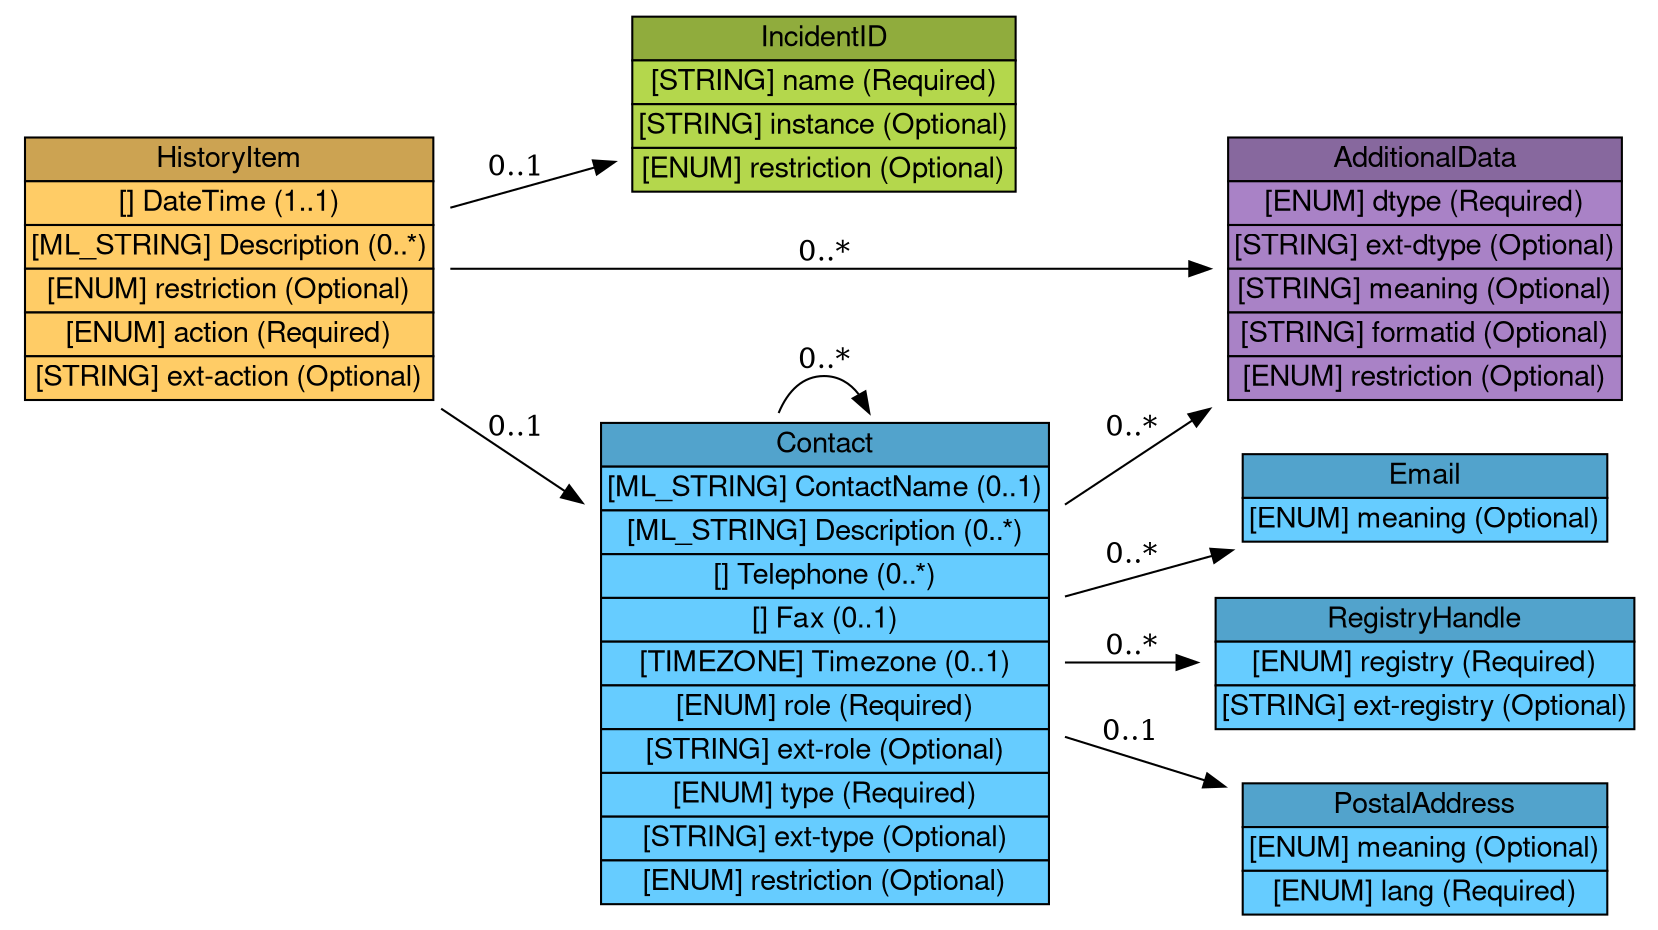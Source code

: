 digraph HistoryItem {
	graph [bb="0,0,775,483",
		rankdir=LR
	];
	node [label="\N"];
	HistoryItem	 [height=1.8611,
		label=<<table BORDER="0" CELLBORDER="1" CELLSPACING="0"> <tr> <td BGCOLOR="#cca352" HREF="/idmef_parser/IODEFv1/HistoryItem.html" TITLE="The HistoryItem class is an entry in the History (Section 3.11) log that documents a particular action or event that occurred in the course of handling the incident. The details of the entry are a free-form description, but each can be categorized with the type attribute. "><FONT FACE="Nimbus Sans L">HistoryItem</FONT></td> </tr>" %<tr><td BGCOLOR="#FFCC66"  HREF="/idmef_parser/IODEFv1/HistoryItem.html" TITLE="Timestamp of this entry in the history log (e.g., when the action described in the Description was taken)."><FONT FACE="Nimbus Sans L">[] DateTime (1..1)</FONT></td></tr>%<tr><td BGCOLOR="#FFCC66"  HREF="/idmef_parser/IODEFv1/HistoryItem.html" TITLE="A free-form textual description of the action or event."><FONT FACE="Nimbus Sans L">[ML_STRING] Description (0..*)</FONT></td></tr>%<tr><td BGCOLOR="#FFCC66"  HREF="/idmef_parser/IODEFv1/HistoryItem.html" TITLE="This attribute has been defined in Section 3.2."><FONT FACE="Nimbus Sans L">[ENUM] restriction (Optional)</FONT></td></tr>%<tr><td BGCOLOR="#FFCC66"  HREF="/idmef_parser/IODEFv1/HistoryItem.html" TITLE="Classifies a performed action or occurrence documented in this history log entry.  As activity will likely have been instigated either through a previously conveyed expectation or internal investigation, this attribute is identical to the category attribute of the Expectation class.  The difference is only one of tense.  When an action is in this class, it has been completed.  See Section 3.13."><FONT FACE="Nimbus Sans L">[ENUM] action (Required)</FONT></td></tr>%<tr><td BGCOLOR="#FFCC66"  HREF="/idmef_parser/IODEFv1/HistoryItem.html" TITLE="A means by which to extend the action attribute.  See Section 5.1."><FONT FACE="Nimbus Sans L">[STRING] ext-action (Optional)</FONT></td></tr>%</table>>,
		pos="106,220",
		shape=plaintext,
		width=2.9444];
	IncidentID	 [height=1.2778,
		label=<<table BORDER="0" CELLBORDER="1" CELLSPACING="0"> <tr> <td BGCOLOR="#90ac3d" HREF="/idmef_parser/IODEFv1/IncidentID.html" TITLE="The IncidentID class represents an incident tracking number that is unique in the context of the CSIRT and identifies the activity characterized in an IODEF Document. This identifier would serve as an index into the CSIRT incident handling system. The combination of the name attribute and the string in the element content MUST be a globally unique identifier describing the activity. Documents generated by a given CSIRT MUST NOT reuse the same value unless they are referencing the same incident. "><FONT FACE="Nimbus Sans L">IncidentID</FONT></td> </tr>" %<tr><td BGCOLOR="#b4d74c"  HREF="/idmef_parser/IODEFv1/IncidentID.html" TITLE="An identifier describing the CSIRT that created the document.  In order to have a globally unique CSIRT name, the fully qualified domain name associated with the CSIRT MUST be used."><FONT FACE="Nimbus Sans L">[STRING] name (Required)</FONT></td></tr>%<tr><td BGCOLOR="#b4d74c"  HREF="/idmef_parser/IODEFv1/IncidentID.html" TITLE="An identifier referencing a subset of the named incident."><FONT FACE="Nimbus Sans L">[STRING] instance (Optional)</FONT></td></tr>%<tr><td BGCOLOR="#b4d74c"  HREF="/idmef_parser/IODEFv1/IncidentID.html" TITLE="This attribute has been defined in Section 3.2."><FONT FACE="Nimbus Sans L">[ENUM] restriction (Optional)</FONT></td></tr>%</table>>,
		pos="386,437",
		shape=plaintext,
		width=2.7639];
	HistoryItem -> IncidentID	 [label="0..1",
		lp="241.5,374.5",
		pos="e,286.32,391.94 164.71,287.18 194.44,318.58 232.37,354.93 271,382 273.14,383.5 275.33,384.98 277.56,386.44"];
	Contact	 [height=3.3194,
		label=<<table BORDER="0" CELLBORDER="1" CELLSPACING="0"> <tr> <td BGCOLOR="#52a3cc" HREF="/idmef_parser/IODEFv1/Contact.html" TITLE="The Contact class describes contact information for organizations and personnel involved in the incident. This class allows for the naming of the involved party, specifying contact information for them, and identifying their role in the incident. "><FONT FACE="Nimbus Sans L">Contact</FONT></td> </tr>" %<tr><td BGCOLOR="#66CCFF"  HREF="/idmef_parser/IODEFv1/Contact.html" TITLE="The name of the contact.  The contact may either be an organization or a person.  The type attribute disambiguates the semantics."><FONT FACE="Nimbus Sans L">[ML_STRING] ContactName (0..1)</FONT></td></tr>%<tr><td BGCOLOR="#66CCFF"  HREF="/idmef_parser/IODEFv1/Contact.html" TITLE="A free-form description of this contact.  In the case of a person, this is often the organizational title of the individual."><FONT FACE="Nimbus Sans L">[ML_STRING] Description (0..*)</FONT></td></tr>%<tr><td BGCOLOR="#66CCFF"  HREF="/idmef_parser/IODEFv1/Contact.html" TITLE="The telephone number of the contact."><FONT FACE="Nimbus Sans L">[] Telephone (0..*)</FONT></td></tr>%<tr><td BGCOLOR="#66CCFF"  HREF="/idmef_parser/IODEFv1/Contact.html" TITLE="The facsimile telephone number of the contact."><FONT FACE="Nimbus Sans L">[] Fax (0..1)</FONT></td></tr>%<tr><td BGCOLOR="#66CCFF"  HREF="/idmef_parser/IODEFv1/Contact.html" TITLE="The timezone in which the contact resides formatted according to Section 2.9."><FONT FACE="Nimbus Sans L">[TIMEZONE] Timezone (0..1)</FONT></td></tr>%<tr><td BGCOLOR="#66CCFF"  HREF="/idmef_parser/IODEFv1/Contact.html" TITLE="Indicates the role the contact fulfills.  This attribute is defined as an enumerated list:"><FONT FACE="Nimbus Sans L">[ENUM] role (Required)</FONT></td></tr>%<tr><td BGCOLOR="#66CCFF"  HREF="/idmef_parser/IODEFv1/Contact.html" TITLE="A means by which to extend the role attribute. See Section 5.1."><FONT FACE="Nimbus Sans L">[STRING] ext-role (Optional)</FONT></td></tr>%<tr><td BGCOLOR="#66CCFF"  HREF="/idmef_parser/IODEFv1/Contact.html" TITLE="Indicates the type of contact being described. This attribute is defined as an enumerated list:"><FONT FACE="Nimbus Sans L">[ENUM] type (Required)</FONT></td></tr>%<tr><td BGCOLOR="#66CCFF"  HREF="/idmef_parser/IODEFv1/Contact.html" TITLE="A means by which to extend the type attribute. See Section 5.1."><FONT FACE="Nimbus Sans L">[STRING] ext-type (Optional)</FONT></td></tr>%<tr><td BGCOLOR="#66CCFF"  HREF="/idmef_parser/IODEFv1/Contact.html" TITLE="This attribute is defined in Section 3.2."><FONT FACE="Nimbus Sans L">[ENUM] restriction (Optional)</FONT></td></tr>%</table>>,
		pos="386,220",
		shape=plaintext,
		width=3.1944];
	HistoryItem -> Contact	 [label="0..1",
		lp="241.5,227.5",
		pos="e,270.94,220 212.26,220 228.14,220 244.64,220 260.88,220"];
	AdditionalData	 [height=1.8611,
		label=<<table BORDER="0" CELLBORDER="1" CELLSPACING="0"> <tr> <td BGCOLOR="#87689e" HREF="/idmef_parser/IODEFv1/AdditionalData.html" TITLE="The AdditionalData class serves as an extension mechanism for information not otherwise represented in the data model. For relatively simple information, atomic data types (e.g., integers, strings) are provided with a mechanism to annotate their meaning. The class can also be used to extend the data model (and the associated Schema) to support proprietary extensions by encapsulating entire XML documents conforming to another Schema (e.g., IDMEF). A detailed discussion for extending the data model and the schema can be found in Section 5. "><FONT FACE="Nimbus Sans L">AdditionalData</FONT></td> </tr>" %<tr><td BGCOLOR="#a982c6"  HREF="/idmef_parser/IODEFv1/AdditionalData.html" TITLE="The data type of the element content.  The permitted values for this attribute are shown below.  The default value is &quot;string&quot;."><FONT FACE="Nimbus Sans L">[ENUM] dtype (Required)</FONT></td></tr>%<tr><td BGCOLOR="#a982c6"  HREF="/idmef_parser/IODEFv1/AdditionalData.html" TITLE="A means by which to extend the dtype attribute.  See Section 5.1."><FONT FACE="Nimbus Sans L">[STRING] ext-dtype (Optional)</FONT></td></tr>%<tr><td BGCOLOR="#a982c6"  HREF="/idmef_parser/IODEFv1/AdditionalData.html" TITLE="A free-form description of the element content."><FONT FACE="Nimbus Sans L">[STRING] meaning (Optional)</FONT></td></tr>%<tr><td BGCOLOR="#a982c6"  HREF="/idmef_parser/IODEFv1/AdditionalData.html" TITLE="An identifier referencing the format and semantics of the element content."><FONT FACE="Nimbus Sans L">[STRING] formatid (Optional)</FONT></td></tr>%<tr><td BGCOLOR="#a982c6"  HREF="/idmef_parser/IODEFv1/AdditionalData.html" TITLE="This attribute has been defined in Section 3.2."><FONT FACE="Nimbus Sans L">[ENUM] restriction (Optional)</FONT></td></tr>%</table>>,
		pos="667.5,67",
		shape=plaintext,
		width=2.8194];
	HistoryItem -> AdditionalData	 [label="0..*",
		lp="386,83.5",
		pos="e,565.65,50.727 162.43,152.97 191.5,123.55 229.53,92.091 271,76 361.95,40.71 473.69,41.727 555.34,49.672"];
	Contact -> Contact	 [label="0..*",
		lp="386,365",
		pos="e,407.46,339.75 364.54,339.75 369,350.65 376.16,357.5 386,357.5 392.77,357.5 398.26,354.26 402.49,348.7"];
	RegistryHandle	 [height=0.98611,
		label=<<table BORDER="0" CELLBORDER="1" CELLSPACING="0"> <tr> <td BGCOLOR="#52a3cc" HREF="/idmef_parser/IODEFv1/RegistryHandle.html" TITLE="The RegistryHandle class represents a handle into an Internet registry or community-specific database. The handle is specified in the element content and the type attribute specifies the database. "><FONT FACE="Nimbus Sans L">RegistryHandle</FONT></td> </tr>" %<tr><td BGCOLOR="#66CCFF"  HREF="/idmef_parser/IODEFv1/RegistryHandle.html" TITLE="The database to which the handle belongs.  The default value is &#39;local&#39;.  The possible values are:"><FONT FACE="Nimbus Sans L">[ENUM] registry (Required)</FONT></td></tr>%<tr><td BGCOLOR="#66CCFF"  HREF="/idmef_parser/IODEFv1/RegistryHandle.html" TITLE="A means by which to extend the registry attribute.  See Section 5.1."><FONT FACE="Nimbus Sans L">[STRING] ext-registry (Optional)</FONT></td></tr>%</table>>,
		pos="667.5,345",
		shape=plaintext,
		width=2.9861];
	Contact -> RegistryHandle	 [label="0..*",
		lp="530.5,299.5",
		pos="e,579.65,309.44 501.24,274.58 520.78,283.56 540.92,292.66 560,301 563.39,302.48 566.84,303.97 570.33,305.47"];
	PostalAddress	 [height=0.98611,
		label=<<table BORDER="0" CELLBORDER="1" CELLSPACING="0"> <tr> <td BGCOLOR="#52a3cc" HREF="/idmef_parser/IODEFv1/PostalAddress.html" TITLE="The PostalAddress class specifies a postal address formatted according to the POSTAL data type (Section 2.11). "><FONT FACE="Nimbus Sans L">PostalAddress</FONT></td> </tr>" %<tr><td BGCOLOR="#66CCFF"  HREF="/idmef_parser/IODEFv1/PostalAddress.html" TITLE="A free-form description of the element content."><FONT FACE="Nimbus Sans L">[ENUM] meaning (Optional)</FONT></td></tr>%<tr><td BGCOLOR="#66CCFF"  HREF="/idmef_parser/IODEFv1/PostalAddress.html" TITLE="A valid language code per RFC 4646 [7] constrained by the definition of &quot;xs:language&quot;.  The interpretation of this code is described in Section 6."><FONT FACE="Nimbus Sans L">[ENUM] lang (Required)</FONT></td></tr>%</table>>,
		pos="667.5,256",
		shape=plaintext,
		width=2.6528];
	Contact -> PostalAddress	 [label="0..1",
		lp="530.5,246.5",
		pos="e,571.67,243.74 501.31,234.75 521.22,237.29 541.84,239.93 561.49,242.44"];
	Email	 [height=0.69444,
		label=<<table BORDER="0" CELLBORDER="1" CELLSPACING="0"> <tr> <td BGCOLOR="#52a3cc" HREF="/idmef_parser/IODEFv1/Email.html" TITLE="The Email class specifies an email address formatted according to EMAIL data type (Section 2.14). "><FONT FACE="Nimbus Sans L">Email</FONT></td> </tr>" %<tr><td BGCOLOR="#66CCFF"  HREF="/idmef_parser/IODEFv1/Email.html" TITLE="A free-form description of the element content (e.g., hours of coverage for a given number)."><FONT FACE="Nimbus Sans L">[ENUM] meaning (Optional)</FONT></td></tr>%</table>>,
		pos="667.5,177",
		shape=plaintext,
		width=2.6528];
	Contact -> Email	 [label="0..*",
		lp="530.5,205.5",
		pos="e,571.67,191.64 501.31,202.39 521.31,199.33 542.02,196.17 561.76,193.15"];
	Contact -> AdditionalData	 [label="0..*",
		lp="530.5,150.5",
		pos="e,565.9,122.22 501.31,157.33 519.71,147.33 538.71,137 556.99,127.06"];
}
